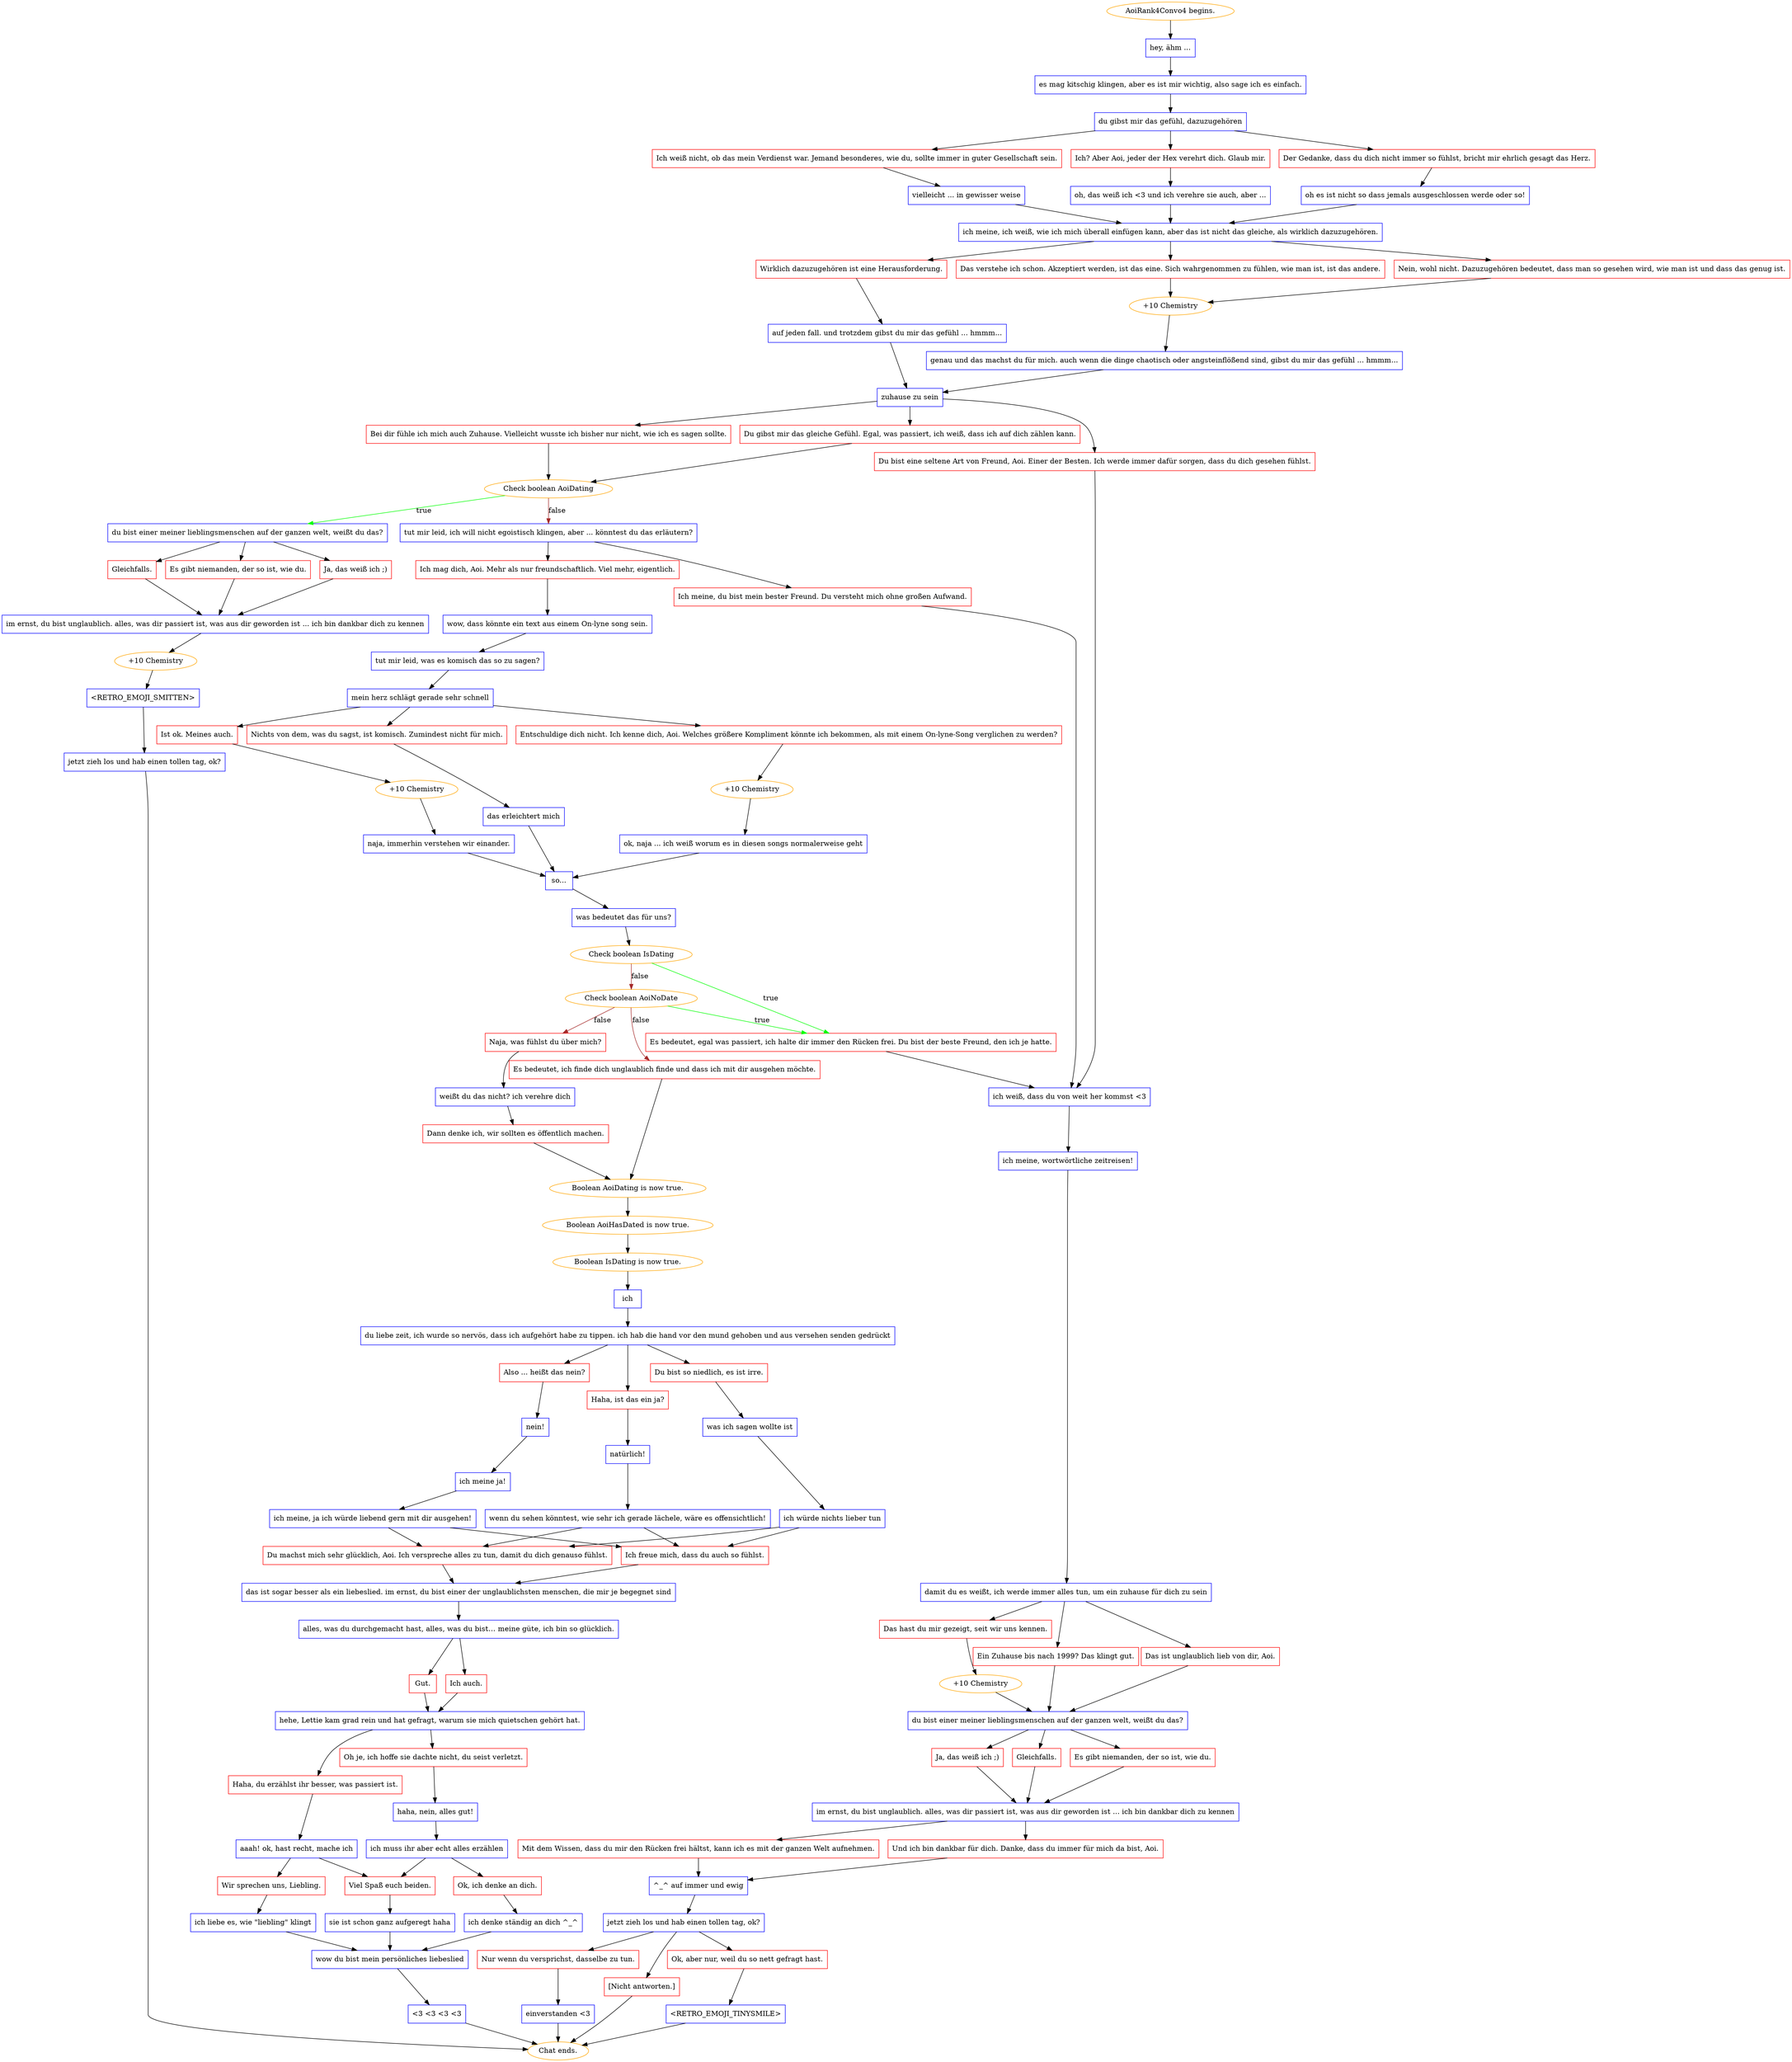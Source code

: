 digraph {
	"AoiRank4Convo4 begins." [color=orange];
		"AoiRank4Convo4 begins." -> j1196303331;
	j1196303331 [label="hey, ähm ...",shape=box,color=blue];
		j1196303331 -> j1839901181;
	j1839901181 [label="es mag kitschig klingen, aber es ist mir wichtig, also sage ich es einfach.",shape=box,color=blue];
		j1839901181 -> j2140606812;
	j2140606812 [label="du gibst mir das gefühl, dazuzugehören",shape=box,color=blue];
		j2140606812 -> j1010697084;
		j2140606812 -> j3748541976;
		j2140606812 -> j1805404586;
	j1010697084 [label="Ich weiß nicht, ob das mein Verdienst war. Jemand besonderes, wie du, sollte immer in guter Gesellschaft sein.",shape=box,color=red];
		j1010697084 -> j265893841;
	j3748541976 [label="Ich? Aber Aoi, jeder der Hex verehrt dich. Glaub mir.",shape=box,color=red];
		j3748541976 -> j906086069;
	j1805404586 [label="Der Gedanke, dass du dich nicht immer so fühlst, bricht mir ehrlich gesagt das Herz.",shape=box,color=red];
		j1805404586 -> j3750045523;
	j265893841 [label="vielleicht ... in gewisser weise",shape=box,color=blue];
		j265893841 -> j2781039968;
	j906086069 [label="oh, das weiß ich <3 und ich verehre sie auch, aber ...",shape=box,color=blue];
		j906086069 -> j2781039968;
	j3750045523 [label="oh es ist nicht so dass jemals ausgeschlossen werde oder so!",shape=box,color=blue];
		j3750045523 -> j2781039968;
	j2781039968 [label="ich meine, ich weiß, wie ich mich überall einfügen kann, aber das ist nicht das gleiche, als wirklich dazuzugehören.",shape=box,color=blue];
		j2781039968 -> j1499502589;
		j2781039968 -> j899171984;
		j2781039968 -> j2786049365;
	j1499502589 [label="Das verstehe ich schon. Akzeptiert werden, ist das eine. Sich wahrgenommen zu fühlen, wie man ist, ist das andere.",shape=box,color=red];
		j1499502589 -> j2479545994;
	j899171984 [label="Nein, wohl nicht. Dazuzugehören bedeutet, dass man so gesehen wird, wie man ist und dass das genug ist.",shape=box,color=red];
		j899171984 -> j2479545994;
	j2786049365 [label="Wirklich dazuzugehören ist eine Herausforderung.",shape=box,color=red];
		j2786049365 -> j1761388912;
	j2479545994 [label="+10 Chemistry",color=orange];
		j2479545994 -> j734163815;
	j1761388912 [label="auf jeden fall. und trotzdem gibst du mir das gefühl ... hmmm...",shape=box,color=blue];
		j1761388912 -> j1874858202;
	j734163815 [label="genau und das machst du für mich. auch wenn die dinge chaotisch oder angsteinflößend sind, gibst du mir das gefühl ... hmmm...",shape=box,color=blue];
		j734163815 -> j1874858202;
	j1874858202 [label="zuhause zu sein",shape=box,color=blue];
		j1874858202 -> j1159992277;
		j1874858202 -> j3398130151;
		j1874858202 -> j4258311292;
	j1159992277 [label="Bei dir fühle ich mich auch Zuhause. Vielleicht wusste ich bisher nur nicht, wie ich es sagen sollte.",shape=box,color=red];
		j1159992277 -> j3623430327;
	j3398130151 [label="Du gibst mir das gleiche Gefühl. Egal, was passiert, ich weiß, dass ich auf dich zählen kann.",shape=box,color=red];
		j3398130151 -> j3623430327;
	j4258311292 [label="Du bist eine seltene Art von Freund, Aoi. Einer der Besten. Ich werde immer dafür sorgen, dass du dich gesehen fühlst.",shape=box,color=red];
		j4258311292 -> j3880984345;
	j3623430327 [label="Check boolean AoiDating",color=orange];
		j3623430327 -> j1494679644 [label=true,color=green];
		j3623430327 -> j3463606742 [label=false,color=brown];
	j3880984345 [label="ich weiß, dass du von weit her kommst <3",shape=box,color=blue];
		j3880984345 -> j3271283573;
	j1494679644 [label="du bist einer meiner lieblingsmenschen auf der ganzen welt, weißt du das?",shape=box,color=blue];
		j1494679644 -> j2603647423;
		j1494679644 -> j2830019841;
		j1494679644 -> j4159479942;
	j3463606742 [label="tut mir leid, ich will nicht egoistisch klingen, aber ... könntest du das erläutern?",shape=box,color=blue];
		j3463606742 -> j1316535665;
		j3463606742 -> j4245519068;
	j3271283573 [label="ich meine, wortwörtliche zeitreisen!",shape=box,color=blue];
		j3271283573 -> j1578811428;
	j2603647423 [label="Gleichfalls.",shape=box,color=red];
		j2603647423 -> j4151857065;
	j2830019841 [label="Es gibt niemanden, der so ist, wie du.",shape=box,color=red];
		j2830019841 -> j4151857065;
	j4159479942 [label="Ja, das weiß ich ;)",shape=box,color=red];
		j4159479942 -> j4151857065;
	j1316535665 [label="Ich mag dich, Aoi. Mehr als nur freundschaftlich. Viel mehr, eigentlich.",shape=box,color=red];
		j1316535665 -> j4160955099;
	j4245519068 [label="Ich meine, du bist mein bester Freund. Du versteht mich ohne großen Aufwand.",shape=box,color=red];
		j4245519068 -> j3880984345;
	j1578811428 [label="damit du es weißt, ich werde immer alles tun, um ein zuhause für dich zu sein",shape=box,color=blue];
		j1578811428 -> j4044064763;
		j1578811428 -> j3996618912;
		j1578811428 -> j1074342075;
	j4151857065 [label="im ernst, du bist unglaublich. alles, was dir passiert ist, was aus dir geworden ist ... ich bin dankbar dich zu kennen",shape=box,color=blue];
		j4151857065 -> j1471418580;
	j4160955099 [label="wow, dass könnte ein text aus einem On-lyne song sein.",shape=box,color=blue];
		j4160955099 -> j638636011;
	j4044064763 [label="Das hast du mir gezeigt, seit wir uns kennen.",shape=box,color=red];
		j4044064763 -> j664867667;
	j3996618912 [label="Ein Zuhause bis nach 1999? Das klingt gut.",shape=box,color=red];
		j3996618912 -> j2395938175;
	j1074342075 [label="Das ist unglaublich lieb von dir, Aoi.",shape=box,color=red];
		j1074342075 -> j2395938175;
	j1471418580 [label="+10 Chemistry",color=orange];
		j1471418580 -> j647628203;
	j638636011 [label="tut mir leid, was es komisch das so zu sagen?",shape=box,color=blue];
		j638636011 -> j2307525942;
	j664867667 [label="+10 Chemistry",color=orange];
		j664867667 -> j2395938175;
	j2395938175 [label="du bist einer meiner lieblingsmenschen auf der ganzen welt, weißt du das?",shape=box,color=blue];
		j2395938175 -> j2821527024;
		j2395938175 -> j4045110932;
		j2395938175 -> j3015809745;
	j647628203 [label="<RETRO_EMOJI_SMITTEN>",shape=box,color=blue];
		j647628203 -> j2578164919;
	j2307525942 [label="mein herz schlägt gerade sehr schnell",shape=box,color=blue];
		j2307525942 -> j2721084472;
		j2307525942 -> j3150800176;
		j2307525942 -> j1261782572;
	j2821527024 [label="Gleichfalls.",shape=box,color=red];
		j2821527024 -> j2980330284;
	j4045110932 [label="Es gibt niemanden, der so ist, wie du.",shape=box,color=red];
		j4045110932 -> j2980330284;
	j3015809745 [label="Ja, das weiß ich ;)",shape=box,color=red];
		j3015809745 -> j2980330284;
	j2578164919 [label="jetzt zieh los und hab einen tollen tag, ok?",shape=box,color=blue];
		j2578164919 -> "Chat ends.";
	j2721084472 [label="Entschuldige dich nicht. Ich kenne dich, Aoi. Welches größere Kompliment könnte ich bekommen, als mit einem On-lyne-Song verglichen zu werden?",shape=box,color=red];
		j2721084472 -> j1024081757;
	j3150800176 [label="Ist ok. Meines auch.",shape=box,color=red];
		j3150800176 -> j548534222;
	j1261782572 [label="Nichts von dem, was du sagst, ist komisch. Zumindest nicht für mich.",shape=box,color=red];
		j1261782572 -> j2844664044;
	j2980330284 [label="im ernst, du bist unglaublich. alles, was dir passiert ist, was aus dir geworden ist ... ich bin dankbar dich zu kennen",shape=box,color=blue];
		j2980330284 -> j2134462360;
		j2980330284 -> j2426059595;
	"Chat ends." [color=orange];
	j1024081757 [label="+10 Chemistry",color=orange];
		j1024081757 -> j1556310046;
	j548534222 [label="+10 Chemistry",color=orange];
		j548534222 -> j3589419475;
	j2844664044 [label="das erleichtert mich",shape=box,color=blue];
		j2844664044 -> j2590485201;
	j2134462360 [label="Mit dem Wissen, dass du mir den Rücken frei hältst, kann ich es mit der ganzen Welt aufnehmen.",shape=box,color=red];
		j2134462360 -> j3537336618;
	j2426059595 [label="Und ich bin dankbar für dich. Danke, dass du immer für mich da bist, Aoi.",shape=box,color=red];
		j2426059595 -> j3537336618;
	j1556310046 [label="ok, naja ... ich weiß worum es in diesen songs normalerweise geht",shape=box,color=blue];
		j1556310046 -> j2590485201;
	j3589419475 [label="naja, immerhin verstehen wir einander.",shape=box,color=blue];
		j3589419475 -> j2590485201;
	j2590485201 [label="so...",shape=box,color=blue];
		j2590485201 -> j2598245284;
	j3537336618 [label="^_^ auf immer und ewig",shape=box,color=blue];
		j3537336618 -> j3966007039;
	j2598245284 [label="was bedeutet das für uns?",shape=box,color=blue];
		j2598245284 -> j1568675080;
	j3966007039 [label="jetzt zieh los und hab einen tollen tag, ok?",shape=box,color=blue];
		j3966007039 -> j1898239544;
		j3966007039 -> j3834081582;
		j3966007039 -> j2595336394;
	j1568675080 [label="Check boolean IsDating",color=orange];
		j1568675080 -> j2034676240 [label=true,color=green];
		j1568675080 -> j1069024573 [label=false,color=brown];
	j1898239544 [label="Ok, aber nur, weil du so nett gefragt hast.",shape=box,color=red];
		j1898239544 -> j3029731251;
	j3834081582 [label="Nur wenn du versprichst, dasselbe zu tun.",shape=box,color=red];
		j3834081582 -> j809147250;
	j2595336394 [label="[Nicht antworten.]",shape=box,color=red];
		j2595336394 -> "Chat ends.";
	j2034676240 [label="Es bedeutet, egal was passiert, ich halte dir immer den Rücken frei. Du bist der beste Freund, den ich je hatte.",shape=box,color=red];
		j2034676240 -> j3880984345;
	j1069024573 [label="Check boolean AoiNoDate",color=orange];
		j1069024573 -> j2034676240 [label=true,color=green];
		j1069024573 -> j15141107 [label=false,color=brown];
		j1069024573 -> j2455336488 [label=false,color=brown];
	j3029731251 [label="<RETRO_EMOJI_TINYSMILE>",shape=box,color=blue];
		j3029731251 -> "Chat ends.";
	j809147250 [label="einverstanden <3",shape=box,color=blue];
		j809147250 -> "Chat ends.";
	j15141107 [label="Es bedeutet, ich finde dich unglaublich finde und dass ich mit dir ausgehen möchte.",shape=box,color=red];
		j15141107 -> j447353698;
	j2455336488 [label="Naja, was fühlst du über mich?",shape=box,color=red];
		j2455336488 -> j662605041;
	j447353698 [label="Boolean AoiDating is now true.",color=orange];
		j447353698 -> j3000050129;
	j662605041 [label="weißt du das nicht? ich verehre dich",shape=box,color=blue];
		j662605041 -> j1575176496;
	j3000050129 [label="Boolean AoiHasDated is now true.",color=orange];
		j3000050129 -> j2783446817;
	j1575176496 [label="Dann denke ich, wir sollten es öffentlich machen.",shape=box,color=red];
		j1575176496 -> j447353698;
	j2783446817 [label="Boolean IsDating is now true.",color=orange];
		j2783446817 -> j1975510629;
	j1975510629 [label="ich",shape=box,color=blue];
		j1975510629 -> j2830910330;
	j2830910330 [label="du liebe zeit, ich wurde so nervös, dass ich aufgehört habe zu tippen. ich hab die hand vor den mund gehoben und aus versehen senden gedrückt",shape=box,color=blue];
		j2830910330 -> j1471070695;
		j2830910330 -> j2367001106;
		j2830910330 -> j1610719469;
	j1471070695 [label="Haha, ist das ein ja?",shape=box,color=red];
		j1471070695 -> j4201816915;
	j2367001106 [label="Du bist so niedlich, es ist irre.",shape=box,color=red];
		j2367001106 -> j1475766993;
	j1610719469 [label="Also ... heißt das nein?",shape=box,color=red];
		j1610719469 -> j1282406889;
	j4201816915 [label="natürlich!",shape=box,color=blue];
		j4201816915 -> j3065866447;
	j1475766993 [label="was ich sagen wollte ist",shape=box,color=blue];
		j1475766993 -> j248751426;
	j1282406889 [label="nein!",shape=box,color=blue];
		j1282406889 -> j3261351375;
	j3065866447 [label="wenn du sehen könntest, wie sehr ich gerade lächele, wäre es offensichtlich!",shape=box,color=blue];
		j3065866447 -> j1419237404;
		j3065866447 -> j1921466692;
	j248751426 [label="ich würde nichts lieber tun",shape=box,color=blue];
		j248751426 -> j1419237404;
		j248751426 -> j1921466692;
	j3261351375 [label="ich meine ja!",shape=box,color=blue];
		j3261351375 -> j3789377429;
	j1419237404 [label="Ich freue mich, dass du auch so fühlst.",shape=box,color=red];
		j1419237404 -> j30895900;
	j1921466692 [label="Du machst mich sehr glücklich, Aoi. Ich verspreche alles zu tun, damit du dich genauso fühlst.",shape=box,color=red];
		j1921466692 -> j30895900;
	j3789377429 [label="ich meine, ja ich würde liebend gern mit dir ausgehen!",shape=box,color=blue];
		j3789377429 -> j1419237404;
		j3789377429 -> j1921466692;
	j30895900 [label="das ist sogar besser als ein liebeslied. im ernst, du bist einer der unglaublichsten menschen, die mir je begegnet sind",shape=box,color=blue];
		j30895900 -> j1685818849;
	j1685818849 [label="alles, was du durchgemacht hast, alles, was du bist… meine güte, ich bin so glücklich.",shape=box,color=blue];
		j1685818849 -> j4007926902;
		j1685818849 -> j2609674653;
	j4007926902 [label="Gut.",shape=box,color=red];
		j4007926902 -> j412932368;
	j2609674653 [label="Ich auch.",shape=box,color=red];
		j2609674653 -> j412932368;
	j412932368 [label="hehe, Lettie kam grad rein und hat gefragt, warum sie mich quietschen gehört hat.",shape=box,color=blue];
		j412932368 -> j677921159;
		j412932368 -> j740510695;
	j677921159 [label="Oh je, ich hoffe sie dachte nicht, du seist verletzt.",shape=box,color=red];
		j677921159 -> j827203401;
	j740510695 [label="Haha, du erzählst ihr besser, was passiert ist.",shape=box,color=red];
		j740510695 -> j2219822250;
	j827203401 [label="haha, nein, alles gut!",shape=box,color=blue];
		j827203401 -> j2966858692;
	j2219822250 [label="aaah! ok, hast recht, mache ich",shape=box,color=blue];
		j2219822250 -> j3652558952;
		j2219822250 -> j2201389492;
	j2966858692 [label="ich muss ihr aber echt alles erzählen",shape=box,color=blue];
		j2966858692 -> j3652558952;
		j2966858692 -> j422851075;
	j3652558952 [label="Viel Spaß euch beiden.",shape=box,color=red];
		j3652558952 -> j4216503892;
	j2201389492 [label="Wir sprechen uns, Liebling.",shape=box,color=red];
		j2201389492 -> j3561117477;
	j422851075 [label="Ok, ich denke an dich.",shape=box,color=red];
		j422851075 -> j2242825466;
	j4216503892 [label="sie ist schon ganz aufgeregt haha",shape=box,color=blue];
		j4216503892 -> j2090672368;
	j3561117477 [label="ich liebe es, wie \"liebling\" klingt",shape=box,color=blue];
		j3561117477 -> j2090672368;
	j2242825466 [label="ich denke ständig an dich ^_^",shape=box,color=blue];
		j2242825466 -> j2090672368;
	j2090672368 [label="wow du bist mein persönliches liebeslied",shape=box,color=blue];
		j2090672368 -> j2074037111;
	j2074037111 [label="<3 <3 <3 <3",shape=box,color=blue];
		j2074037111 -> "Chat ends.";
}